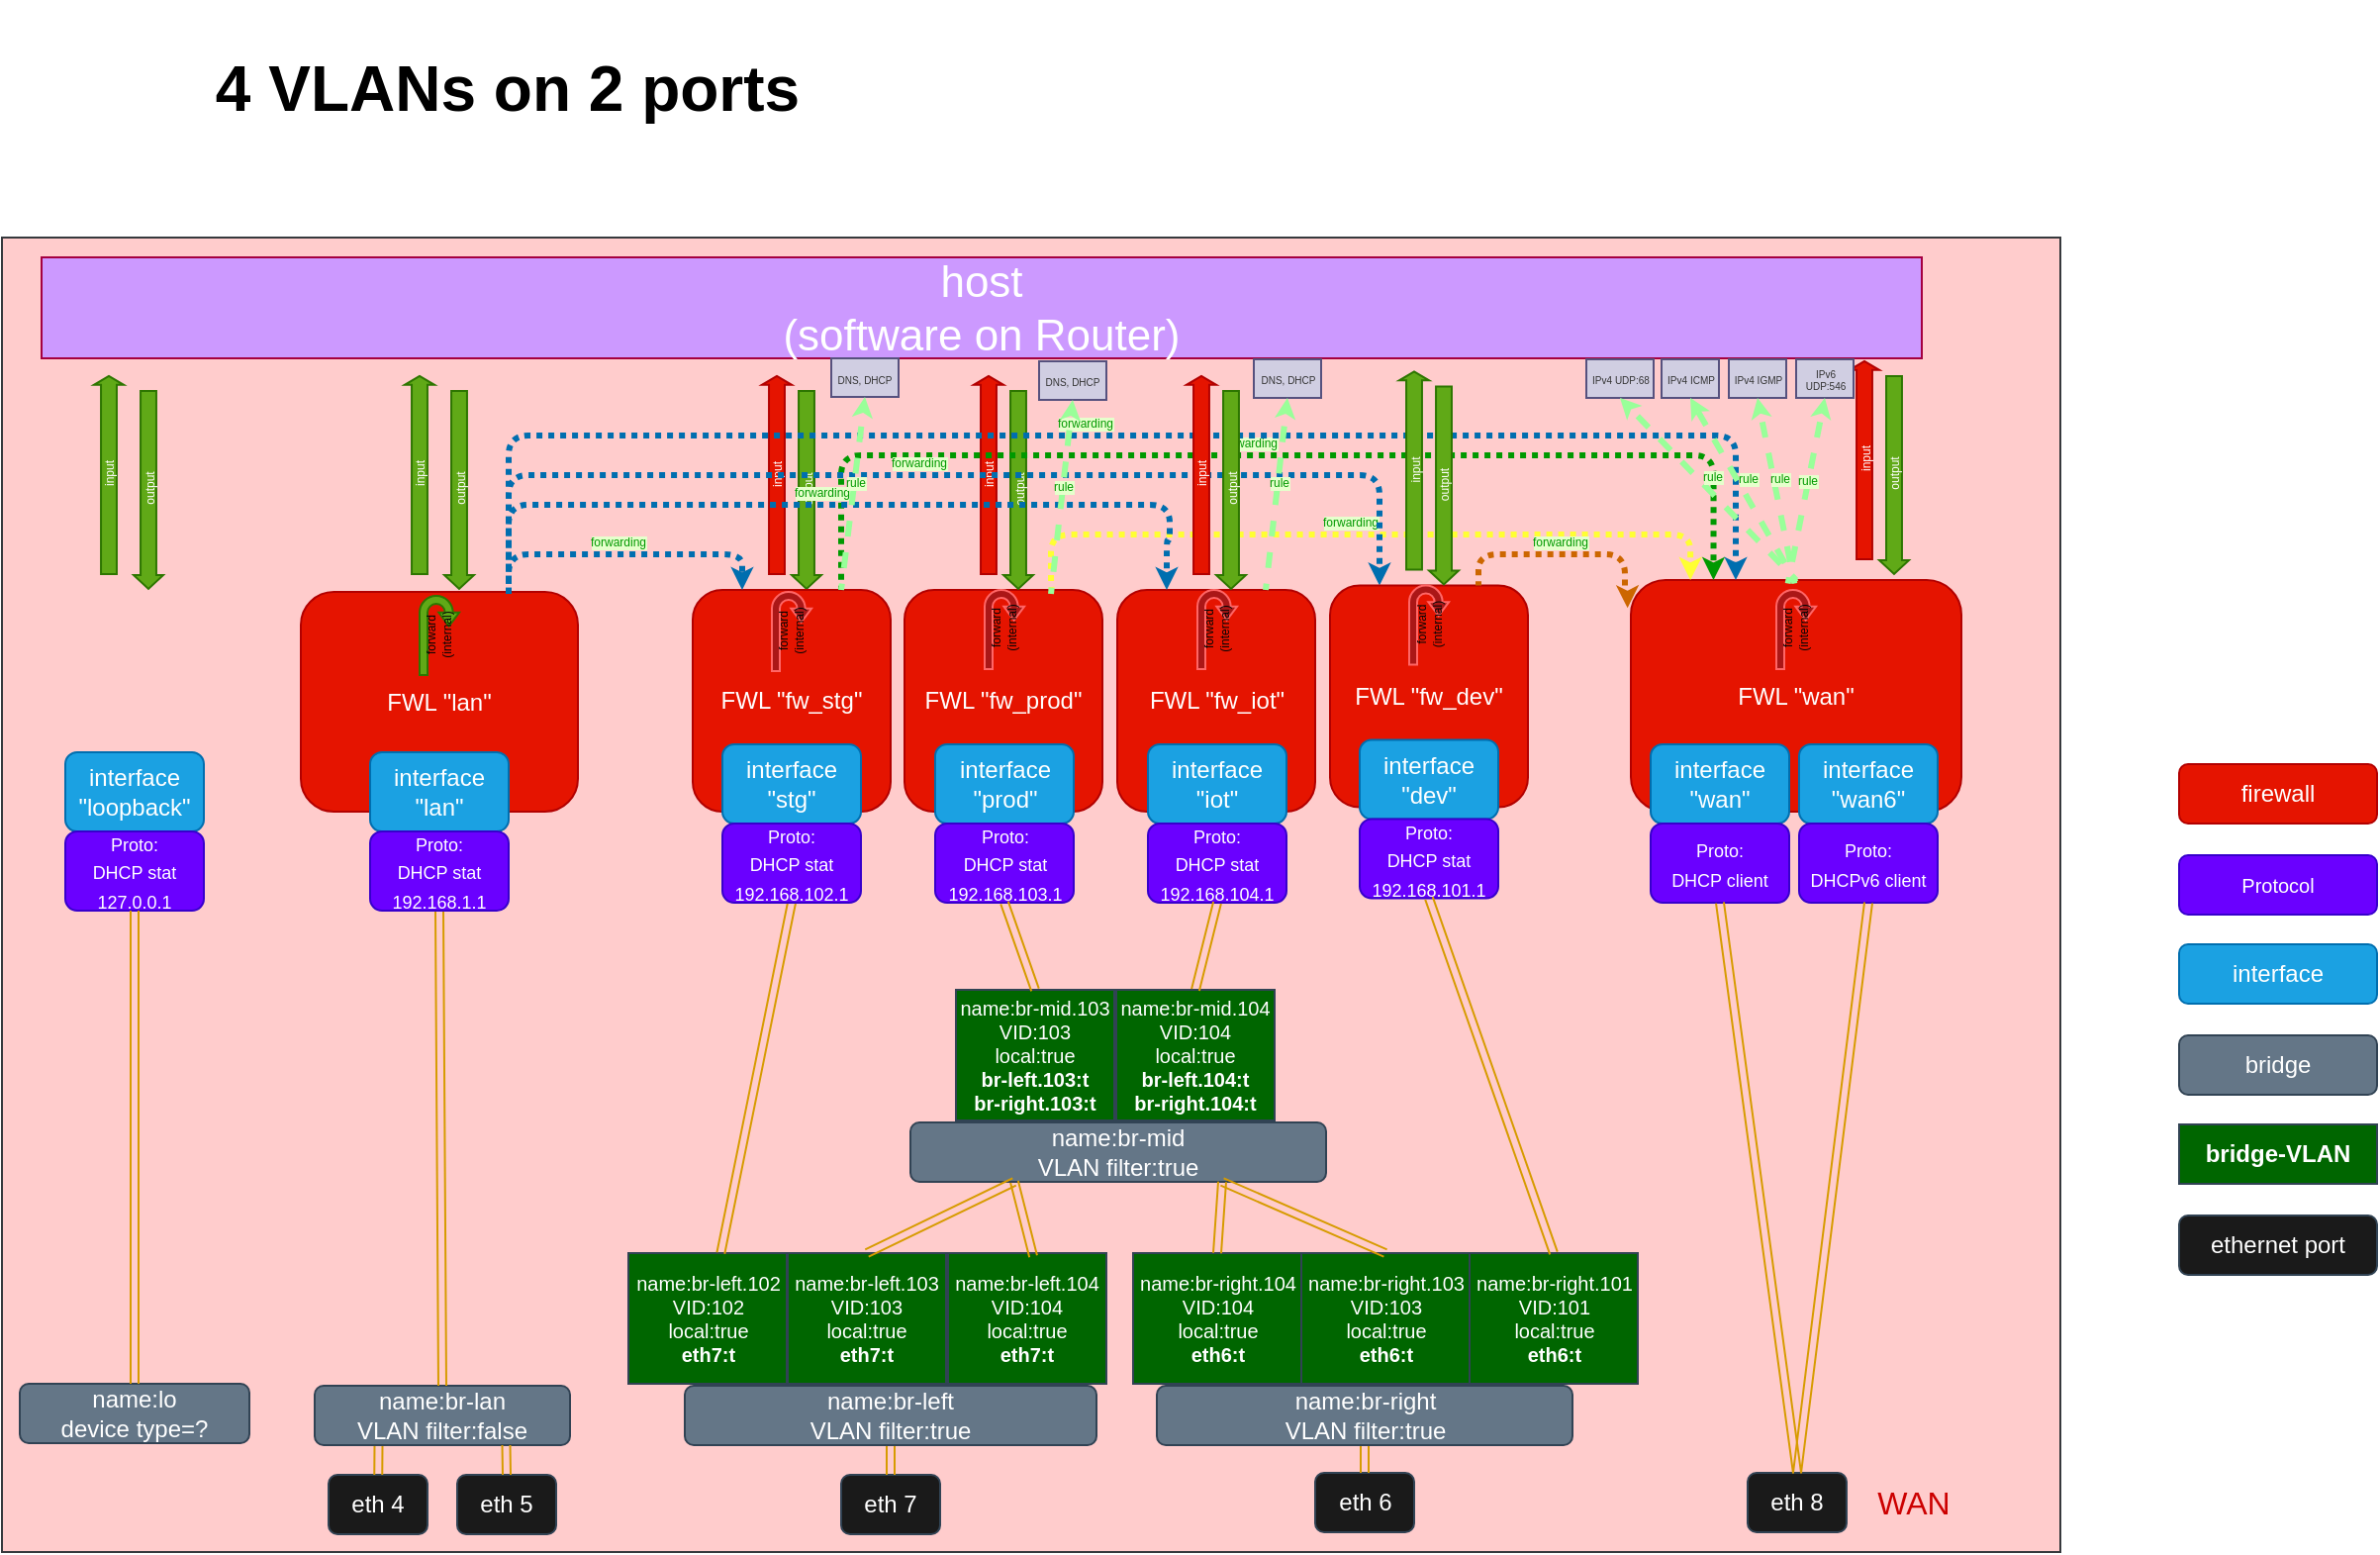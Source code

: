 <mxfile>
    <diagram id="90KaeuAw7YIuJdu5Hd8L" name="Page-1">
        <mxGraphModel dx="1174" dy="800" grid="1" gridSize="10" guides="1" tooltips="1" connect="1" arrows="1" fold="1" page="1" pageScale="1" pageWidth="1169" pageHeight="827" math="0" shadow="0">
            <root>
                <mxCell id="0"/>
                <mxCell id="1" parent="0"/>
                <mxCell id="2" value="&lt;font color=&quot;#330000&quot;&gt;x86 PC&lt;/font&gt;" style="rounded=0;whiteSpace=wrap;html=1;fillColor=#ffcccc;strokeColor=#36393d;" parent="1" vertex="1">
                    <mxGeometry x="40" y="130" width="1040" height="664" as="geometry"/>
                </mxCell>
                <mxCell id="7" value="eth 8" style="rounded=1;whiteSpace=wrap;html=1;fillColor=#1A1A1A;fontColor=#ffffff;strokeColor=#314354;" parent="1" vertex="1">
                    <mxGeometry x="922" y="754" width="50" height="30" as="geometry"/>
                </mxCell>
                <mxCell id="8" value="WAN" style="text;html=1;strokeColor=none;fillColor=none;align=center;verticalAlign=middle;whiteSpace=wrap;rounded=0;fontSize=16;fontColor=#CC0000;" parent="1" vertex="1">
                    <mxGeometry x="975.5" y="754" width="60" height="30" as="geometry"/>
                </mxCell>
                <mxCell id="22" style="edgeStyle=orthogonalEdgeStyle;html=1;entryX=0;entryY=0.5;entryDx=0;entryDy=0;startArrow=classic;startFill=1;" parent="1" edge="1">
                    <mxGeometry relative="1" as="geometry">
                        <mxPoint x="670" y="224" as="targetPoint"/>
                    </mxGeometry>
                </mxCell>
                <mxCell id="23" style="edgeStyle=orthogonalEdgeStyle;html=1;entryX=0;entryY=0.5;entryDx=0;entryDy=0;startArrow=classic;startFill=1;" parent="1" edge="1">
                    <mxGeometry relative="1" as="geometry">
                        <mxPoint x="670" y="264" as="targetPoint"/>
                    </mxGeometry>
                </mxCell>
                <mxCell id="11" value="&lt;font style=&quot;font-size: 22px;&quot;&gt;host&lt;br&gt;(software on Router)&lt;/font&gt;" style="rounded=0;whiteSpace=wrap;html=1;fillColor=#CC99FF;fontColor=#ffffff;strokeColor=#A50040;" parent="1" vertex="1">
                    <mxGeometry x="60" y="140" width="950" height="51" as="geometry"/>
                </mxCell>
                <mxCell id="24" style="edgeStyle=orthogonalEdgeStyle;html=1;fontSize=16;startArrow=classic;startFill=1;" parent="1" edge="1">
                    <mxGeometry relative="1" as="geometry">
                        <mxPoint x="815" y="330" as="targetPoint"/>
                    </mxGeometry>
                </mxCell>
                <UserObject label="&lt;h1 id=&quot;dmz_configuration_using_vlans&quot; class=&quot;sectionedit1 page-header pb-3 mb-4 mt-0&quot;&gt;4 VLANs on 2 ports&lt;/h1&gt;" link="https://openwrt.org/docs/guide-user/firewall/fw3_configurations/fw3_dmz" id="35">
                    <mxCell style="text;html=1;align=center;verticalAlign=middle;resizable=0;points=[];autosize=1;strokeColor=none;fillColor=none;fontSize=16;" parent="1" vertex="1">
                        <mxGeometry x="135" y="10" width="320" height="90" as="geometry"/>
                    </mxCell>
                </UserObject>
                <mxCell id="42" value="eth 6" style="rounded=1;whiteSpace=wrap;html=1;fillColor=#1A1A1A;fontColor=#ffffff;strokeColor=#314354;" parent="1" vertex="1">
                    <mxGeometry x="703.5" y="754" width="50" height="30" as="geometry"/>
                </mxCell>
                <mxCell id="43" value="eth 7" style="rounded=1;whiteSpace=wrap;html=1;fillColor=#1A1A1A;fontColor=#ffffff;strokeColor=#314354;" parent="1" vertex="1">
                    <mxGeometry x="464" y="755" width="50" height="30" as="geometry"/>
                </mxCell>
                <mxCell id="78" value="&lt;span style=&quot;color: rgb(128, 255, 0); font-family: Helvetica; font-size: 6px; font-style: normal; font-variant-ligatures: normal; font-variant-caps: normal; font-weight: 400; letter-spacing: normal; orphans: 2; text-align: center; text-indent: 0px; text-transform: none; widows: 2; word-spacing: 0px; -webkit-text-stroke-width: 0px; background-color: rgb(24, 20, 29); text-decoration-thickness: initial; text-decoration-style: initial; text-decoration-color: initial; float: none; display: inline !important;&quot;&gt;forward to&amp;nbsp;&lt;/span&gt;" style="edgeStyle=orthogonalEdgeStyle;curved=1;html=1;entryX=1;entryY=0;entryDx=0;entryDy=0;strokeColor=#2D7600;strokeWidth=6;fontSize=6;fontColor=#80FF00;exitX=1;exitY=0.75;exitDx=0;exitDy=0;fillColor=#60a917;" parent="1" edge="1">
                    <mxGeometry relative="1" as="geometry">
                        <Array as="points">
                            <mxPoint x="960" y="353"/>
                            <mxPoint x="960" y="575"/>
                        </Array>
                        <mxPoint x="914" y="575" as="targetPoint"/>
                    </mxGeometry>
                </mxCell>
                <mxCell id="67" value="forward to&amp;nbsp;" style="edgeStyle=none;html=1;entryX=0.5;entryY=0;entryDx=0;entryDy=0;strokeColor=#2D7600;fontSize=6;fontColor=#80FF00;fillColor=#60a917;strokeWidth=6;" parent="1" edge="1">
                    <mxGeometry relative="1" as="geometry">
                        <mxPoint x="869" y="575" as="targetPoint"/>
                    </mxGeometry>
                </mxCell>
                <mxCell id="60" value="&lt;div style=&quot;&quot;&gt;&lt;span style=&quot;font-size: 6px; background-color: initial;&quot;&gt;input&lt;/span&gt;&lt;/div&gt;" style="html=1;shadow=0;dashed=0;align=center;verticalAlign=bottom;shape=mxgraph.arrows2.arrow;dy=0.47;dx=4.39;notch=0;fontColor=#ffffff;fillColor=#60a917;strokeColor=#2D7600;horizontal=1;rotation=-90;" parent="1" vertex="1">
                    <mxGeometry x="201" y="242.5" width="100" height="15" as="geometry"/>
                </mxCell>
                <mxCell id="63" value="&lt;font style=&quot;font-size: 6px;&quot;&gt;output&lt;/font&gt;" style="html=1;shadow=0;dashed=0;align=center;verticalAlign=bottom;shape=mxgraph.arrows2.arrow;dy=0.47;dx=7.06;flipH=1;notch=0;fontSize=12;fontColor=#ffffff;fillColor=#60a917;strokeColor=#2D7600;rotation=-90;" parent="1" vertex="1">
                    <mxGeometry x="221" y="250" width="100" height="15" as="geometry"/>
                </mxCell>
                <mxCell id="74" value="&lt;div style=&quot;&quot;&gt;&lt;span style=&quot;font-size: 6px; background-color: initial;&quot;&gt;input&lt;/span&gt;&lt;/div&gt;" style="html=1;shadow=0;dashed=0;align=center;verticalAlign=bottom;shape=mxgraph.arrows2.arrow;dy=0.47;dx=4.39;notch=0;fontColor=#ffffff;fillColor=#e51400;strokeColor=#B20000;horizontal=1;rotation=-90;" parent="1" vertex="1">
                    <mxGeometry x="381.5" y="242.5" width="100" height="15" as="geometry"/>
                </mxCell>
                <mxCell id="75" value="&lt;font style=&quot;font-size: 6px;&quot;&gt;output&lt;/font&gt;" style="html=1;shadow=0;dashed=0;align=center;verticalAlign=bottom;shape=mxgraph.arrows2.arrow;dy=0.47;dx=7.06;flipH=1;notch=0;fontSize=12;fontColor=#ffffff;fillColor=#60a917;strokeColor=#2D7600;rotation=-90;" parent="1" vertex="1">
                    <mxGeometry x="396.5" y="250" width="100" height="15" as="geometry"/>
                </mxCell>
                <mxCell id="83" style="edgeStyle=none;shape=link;html=1;fillColor=#ffe6cc;strokeColor=#d79b00;exitX=0.5;exitY=1;exitDx=0;exitDy=0;" parent="1" source="184" target="42" edge="1">
                    <mxGeometry relative="1" as="geometry"/>
                </mxCell>
                <mxCell id="80" value="name:br-mid&lt;br&gt;VLAN filter:true" style="rounded=1;whiteSpace=wrap;html=1;fillColor=#647687;fontColor=#ffffff;strokeColor=#314354;" parent="1" vertex="1">
                    <mxGeometry x="499" y="577" width="210" height="30" as="geometry"/>
                </mxCell>
                <mxCell id="82" value="name:br-left.102&lt;br style=&quot;font-size: 10px;&quot;&gt;VID:102&lt;br&gt;local:true&lt;br style=&quot;font-size: 10px;&quot;&gt;&lt;b style=&quot;font-size: 10px;&quot;&gt;eth7:t&lt;/b&gt;" style="rounded=0;whiteSpace=wrap;html=1;fillColor=#006600;fontColor=#ffffff;strokeColor=#314354;fontSize=10;" parent="1" vertex="1">
                    <mxGeometry x="356.5" y="643" width="80" height="66" as="geometry"/>
                </mxCell>
                <mxCell id="85" style="edgeStyle=none;shape=link;html=1;entryX=0.5;entryY=0;entryDx=0;entryDy=0;strokeColor=#d79b00;fillColor=#ffe6cc;exitX=0.5;exitY=1;exitDx=0;exitDy=0;" parent="1" source="183" target="43" edge="1">
                    <mxGeometry relative="1" as="geometry">
                        <mxPoint x="588" y="554.0" as="sourcePoint"/>
                        <mxPoint x="630" y="764" as="targetPoint"/>
                    </mxGeometry>
                </mxCell>
                <mxCell id="89" value="name:br-right.103&lt;br style=&quot;font-size: 10px;&quot;&gt;VID:103&lt;br&gt;local:true&lt;br style=&quot;font-size: 10px;&quot;&gt;&lt;b style=&quot;font-size: 10px;&quot;&gt;eth6:t&lt;br style=&quot;font-size: 10px;&quot;&gt;&lt;/b&gt;" style="rounded=0;whiteSpace=wrap;html=1;fillColor=#006600;fontColor=#ffffff;strokeColor=#314354;fontSize=10;" parent="1" vertex="1">
                    <mxGeometry x="696.5" y="643" width="85" height="66" as="geometry"/>
                </mxCell>
                <mxCell id="124" value="FWL &quot;fw_stg&quot;" style="rounded=1;whiteSpace=wrap;html=1;fillColor=#e51400;strokeColor=#B20000;fontColor=#ffffff;" parent="1" vertex="1">
                    <mxGeometry x="389" y="308" width="100" height="112" as="geometry"/>
                </mxCell>
                <mxCell id="93" value="interface &quot;stg&quot;" style="rounded=1;whiteSpace=wrap;html=1;fillColor=#1ba1e2;fontColor=#ffffff;strokeColor=#006EAF;" parent="1" vertex="1">
                    <mxGeometry x="404" y="386" width="70" height="40" as="geometry"/>
                </mxCell>
                <mxCell id="94" style="edgeStyle=none;shape=link;html=1;exitX=0.5;exitY=1;exitDx=0;exitDy=0;strokeColor=#d79b00;fillColor=#ffe6cc;" parent="1" source="95" target="82" edge="1">
                    <mxGeometry relative="1" as="geometry">
                        <mxPoint x="501" y="435" as="sourcePoint"/>
                        <mxPoint x="511" y="475" as="targetPoint"/>
                    </mxGeometry>
                </mxCell>
                <mxCell id="95" value="&lt;font style=&quot;font-size: 9px;&quot;&gt;Proto:&lt;br&gt;DHCP stat&lt;br&gt;192.168.102.1&lt;/font&gt;" style="rounded=1;whiteSpace=wrap;html=1;fillColor=#6a00ff;fontColor=#ffffff;strokeColor=#3700CC;" parent="1" vertex="1">
                    <mxGeometry x="404" y="426" width="70" height="40" as="geometry"/>
                </mxCell>
                <mxCell id="128" value="FWL &quot;fw_prod&quot;" style="rounded=1;whiteSpace=wrap;html=1;fillColor=#e51400;strokeColor=#B20000;fontColor=#ffffff;" parent="1" vertex="1">
                    <mxGeometry x="496" y="308" width="100" height="112" as="geometry"/>
                </mxCell>
                <mxCell id="97" value="interface &quot;prod&quot;" style="rounded=1;whiteSpace=wrap;html=1;fillColor=#1ba1e2;fontColor=#ffffff;strokeColor=#006EAF;" parent="1" vertex="1">
                    <mxGeometry x="511.5" y="386" width="70" height="40" as="geometry"/>
                </mxCell>
                <mxCell id="98" value="&lt;font style=&quot;font-size: 9px;&quot;&gt;Proto:&lt;br&gt;DHCP stat&lt;br&gt;192.168.103.1&lt;/font&gt;" style="rounded=1;whiteSpace=wrap;html=1;fillColor=#6a00ff;fontColor=#ffffff;strokeColor=#3700CC;" parent="1" vertex="1">
                    <mxGeometry x="511.5" y="426" width="70" height="40" as="geometry"/>
                </mxCell>
                <mxCell id="102" value="eth 4" style="rounded=1;whiteSpace=wrap;html=1;fillColor=#1A1A1A;fontColor=#ffffff;strokeColor=#314354;" parent="1" vertex="1">
                    <mxGeometry x="205" y="755" width="50" height="30" as="geometry"/>
                </mxCell>
                <mxCell id="103" value="eth 5" style="rounded=1;whiteSpace=wrap;html=1;fillColor=#1A1A1A;fontColor=#ffffff;strokeColor=#314354;" parent="1" vertex="1">
                    <mxGeometry x="270" y="755" width="50" height="30" as="geometry"/>
                </mxCell>
                <mxCell id="104" style="edgeStyle=none;shape=link;html=1;exitX=0.25;exitY=1;exitDx=0;exitDy=0;fillColor=#ffe6cc;strokeColor=#d79b00;" parent="1" source="106" target="102" edge="1">
                    <mxGeometry relative="1" as="geometry"/>
                </mxCell>
                <mxCell id="106" value="name:br-lan&lt;br&gt;VLAN filter:false" style="rounded=1;whiteSpace=wrap;html=1;fillColor=#647687;fontColor=#ffffff;strokeColor=#314354;" parent="1" vertex="1">
                    <mxGeometry x="198" y="710" width="129" height="30" as="geometry"/>
                </mxCell>
                <mxCell id="108" style="edgeStyle=none;shape=link;html=1;exitX=0.75;exitY=1;exitDx=0;exitDy=0;entryX=0.5;entryY=0;entryDx=0;entryDy=0;strokeColor=#d79b00;fillColor=#ffe6cc;" parent="1" source="106" target="103" edge="1">
                    <mxGeometry relative="1" as="geometry">
                        <mxPoint x="309" y="554.0" as="sourcePoint"/>
                        <mxPoint x="351" y="764" as="targetPoint"/>
                    </mxGeometry>
                </mxCell>
                <mxCell id="121" value="FWL &quot;lan&quot;" style="rounded=1;whiteSpace=wrap;html=1;fillColor=#e51400;fontColor=#ffffff;strokeColor=#B20000;" parent="1" vertex="1">
                    <mxGeometry x="191" y="309" width="140" height="111" as="geometry"/>
                </mxCell>
                <mxCell id="113" value="interface &quot;lan&quot;" style="rounded=1;whiteSpace=wrap;html=1;fillColor=#1ba1e2;fontColor=#ffffff;strokeColor=#006EAF;" parent="1" vertex="1">
                    <mxGeometry x="226" y="390" width="70" height="40" as="geometry"/>
                </mxCell>
                <mxCell id="114" style="edgeStyle=none;shape=link;html=1;exitX=0.5;exitY=1;exitDx=0;exitDy=0;strokeColor=#d79b00;fillColor=#ffe6cc;entryX=0.5;entryY=0;entryDx=0;entryDy=0;" parent="1" source="115" target="106" edge="1">
                    <mxGeometry relative="1" as="geometry">
                        <mxPoint x="265" y="439" as="sourcePoint"/>
                        <mxPoint x="250" y="506" as="targetPoint"/>
                    </mxGeometry>
                </mxCell>
                <mxCell id="115" value="&lt;font style=&quot;font-size: 9px;&quot;&gt;Proto:&lt;br&gt;DHCP stat&lt;br&gt;192.168.1.1&lt;/font&gt;" style="rounded=1;whiteSpace=wrap;html=1;fillColor=#6a00ff;fontColor=#ffffff;strokeColor=#3700CC;" parent="1" vertex="1">
                    <mxGeometry x="226" y="430" width="70" height="40" as="geometry"/>
                </mxCell>
                <mxCell id="64" value="&lt;font style=&quot;&quot;&gt;forward &lt;br&gt;(internal)&lt;/font&gt;" style="html=1;shadow=0;dashed=0;align=center;verticalAlign=middle;shape=mxgraph.arrows2.uTurnArrow;dy=2;arrowHead=10.33;dx2=6.83;fontSize=6;fontColor=#050505;fillColor=#60a917;strokeColor=#2D7600;direction=west;rotation=-90;labelBackgroundColor=none;" parent="1" vertex="1">
                    <mxGeometry x="241" y="321" width="40" height="20" as="geometry"/>
                </mxCell>
                <mxCell id="125" value="&lt;font style=&quot;&quot;&gt;forward &lt;br&gt;(internal)&lt;/font&gt;" style="html=1;shadow=0;dashed=0;align=center;verticalAlign=middle;shape=mxgraph.arrows2.uTurnArrow;dy=2;arrowHead=10.33;dx2=6.83;fontSize=6;fontColor=#050505;fillColor=#ab1717;strokeColor=#FF6666;direction=west;rotation=-90;labelBackgroundColor=none;" parent="1" vertex="1">
                    <mxGeometry x="419" y="319" width="40" height="20" as="geometry"/>
                </mxCell>
                <mxCell id="126" value="&lt;div style=&quot;&quot;&gt;&lt;span style=&quot;font-size: 6px; background-color: initial;&quot;&gt;input&lt;/span&gt;&lt;/div&gt;" style="html=1;shadow=0;dashed=0;align=center;verticalAlign=bottom;shape=mxgraph.arrows2.arrow;dy=0.47;dx=4.39;notch=0;fontColor=#ffffff;fillColor=#e51400;strokeColor=#B20000;horizontal=1;rotation=-90;" parent="1" vertex="1">
                    <mxGeometry x="488.5" y="242.5" width="100" height="15" as="geometry"/>
                </mxCell>
                <mxCell id="127" value="&lt;font style=&quot;font-size: 6px;&quot;&gt;output&lt;/font&gt;" style="html=1;shadow=0;dashed=0;align=center;verticalAlign=bottom;shape=mxgraph.arrows2.arrow;dy=0.47;dx=7.06;flipH=1;notch=0;fontSize=12;fontColor=#ffffff;fillColor=#60a917;strokeColor=#2D7600;rotation=-90;" parent="1" vertex="1">
                    <mxGeometry x="503.5" y="250" width="100" height="15" as="geometry"/>
                </mxCell>
                <mxCell id="129" value="&lt;font style=&quot;&quot;&gt;forward &lt;br&gt;(internal)&lt;/font&gt;" style="html=1;shadow=0;dashed=0;align=center;verticalAlign=middle;shape=mxgraph.arrows2.uTurnArrow;dy=2;arrowHead=10.33;dx2=6.83;fontSize=6;fontColor=#050505;fillColor=#ab1717;strokeColor=#FF6666;direction=west;rotation=-90;labelBackgroundColor=none;" parent="1" vertex="1">
                    <mxGeometry x="526.5" y="318" width="40" height="20" as="geometry"/>
                </mxCell>
                <mxCell id="136" value="FWL &quot;wan&quot;" style="rounded=1;whiteSpace=wrap;html=1;fillColor=#e51400;fontColor=#ffffff;strokeColor=#B20000;points=[[0,0,0,0,0],[0,0.25,0,0,0],[0,0.5,0,0,0],[0,0.75,0,0,0],[0,1,0,0,0],[0.18,0,0,0,0],[0.25,0,0,0,0],[0.25,1,0,0,0],[0.32,0,0,0,0],[0.5,0,0,0,0],[0.5,1,0,0,0],[0.75,0,0,0,0],[0.75,1,0,0,0],[1,0,0,0,0],[1,0.25,0,0,0],[1,0.5,0,0,0],[1,0.75,0,0,0],[1,1,0,0,0]];" parent="1" vertex="1">
                    <mxGeometry x="863" y="303" width="167" height="117" as="geometry"/>
                </mxCell>
                <mxCell id="130" value="interface &quot;wan&quot;" style="rounded=1;whiteSpace=wrap;html=1;fillColor=#1ba1e2;fontColor=#ffffff;strokeColor=#006EAF;" parent="1" vertex="1">
                    <mxGeometry x="873" y="386" width="70" height="40" as="geometry"/>
                </mxCell>
                <mxCell id="131" value="&lt;font style=&quot;font-size: 9px;&quot;&gt;Proto:&lt;br&gt;DHCP client&lt;/font&gt;" style="rounded=1;whiteSpace=wrap;html=1;fillColor=#6a00ff;fontColor=#ffffff;strokeColor=#3700CC;" parent="1" vertex="1">
                    <mxGeometry x="873" y="426" width="70" height="40" as="geometry"/>
                </mxCell>
                <mxCell id="133" value="interface &quot;wan6&quot;" style="rounded=1;whiteSpace=wrap;html=1;fillColor=#1ba1e2;fontColor=#ffffff;strokeColor=#006EAF;" parent="1" vertex="1">
                    <mxGeometry x="948" y="386" width="70" height="40" as="geometry"/>
                </mxCell>
                <mxCell id="134" value="&lt;font style=&quot;font-size: 9px;&quot;&gt;Proto:&lt;br&gt;DHCPv6 client&lt;/font&gt;" style="rounded=1;whiteSpace=wrap;html=1;fillColor=#6a00ff;fontColor=#ffffff;strokeColor=#3700CC;" parent="1" vertex="1">
                    <mxGeometry x="948" y="426" width="70" height="40" as="geometry"/>
                </mxCell>
                <mxCell id="137" value="&lt;div style=&quot;&quot;&gt;&lt;span style=&quot;font-size: 6px; background-color: initial;&quot;&gt;input&lt;/span&gt;&lt;/div&gt;" style="html=1;shadow=0;dashed=0;align=center;verticalAlign=bottom;shape=mxgraph.arrows2.arrow;dy=0.47;dx=4.39;notch=0;fontColor=#ffffff;fillColor=#e51400;strokeColor=#B20000;horizontal=1;rotation=-90;" parent="1" vertex="1">
                    <mxGeometry x="931" y="235" width="100" height="15" as="geometry"/>
                </mxCell>
                <mxCell id="138" value="&lt;font style=&quot;font-size: 6px;&quot;&gt;output&lt;/font&gt;" style="html=1;shadow=0;dashed=0;align=center;verticalAlign=bottom;shape=mxgraph.arrows2.arrow;dy=0.47;dx=7.06;flipH=1;notch=0;fontSize=12;fontColor=#ffffff;fillColor=#60a917;strokeColor=#2D7600;rotation=-90;" parent="1" vertex="1">
                    <mxGeometry x="946" y="242.5" width="100" height="15" as="geometry"/>
                </mxCell>
                <mxCell id="139" value="forwarding" style="edgeStyle=orthogonalEdgeStyle;html=1;entryX=0.18;entryY=0;entryDx=0;entryDy=0;strokeColor=#FFFF33;strokeWidth=3;fontSize=6;fontColor=#009900;exitX=0.75;exitY=0;exitDx=0;exitDy=0;fillColor=#60a917;labelBackgroundColor=#E6FFCC;spacingTop=0;spacing=0;spacingBottom=14;rounded=1;endSize=2;entryPerimeter=0;dashed=1;dashPattern=1 1;flowAnimation=1;" parent="1" source="128" target="136" edge="1">
                    <mxGeometry x="-0.042" y="-1" relative="1" as="geometry">
                        <Array as="points">
                            <mxPoint x="570" y="308"/>
                            <mxPoint x="570" y="280"/>
                            <mxPoint x="893" y="280"/>
                        </Array>
                        <mxPoint x="651" y="238.75" as="sourcePoint"/>
                        <mxPoint x="651" y="461.25" as="targetPoint"/>
                        <mxPoint as="offset"/>
                    </mxGeometry>
                </mxCell>
                <mxCell id="141" value="forwarding" style="edgeStyle=orthogonalEdgeStyle;html=1;strokeColor=#009900;strokeWidth=3;fontSize=6;fontColor=#009900;fillColor=#60a917;labelBackgroundColor=#E6FFCC;spacingTop=0;spacing=0;spacingBottom=14;entryX=0.25;entryY=0;entryDx=0;entryDy=0;rounded=1;endSize=2;dashed=1;dashPattern=1 1;flowAnimation=1;exitX=0.75;exitY=0;exitDx=0;exitDy=0;" parent="1" source="124" target="136" edge="1">
                    <mxGeometry x="-0.042" y="-1" relative="1" as="geometry">
                        <Array as="points">
                            <mxPoint x="464" y="240"/>
                            <mxPoint x="905" y="240"/>
                        </Array>
                        <mxPoint x="496" y="292" as="sourcePoint"/>
                        <mxPoint x="617.75" y="287" as="targetPoint"/>
                        <mxPoint as="offset"/>
                    </mxGeometry>
                </mxCell>
                <mxCell id="147" value="interface &quot;loopback&quot;" style="rounded=1;whiteSpace=wrap;html=1;fillColor=#1ba1e2;fontColor=#ffffff;strokeColor=#006EAF;" parent="1" vertex="1">
                    <mxGeometry x="72" y="390" width="70" height="40" as="geometry"/>
                </mxCell>
                <mxCell id="148" value="&lt;font style=&quot;font-size: 9px;&quot;&gt;Proto:&lt;br&gt;DHCP stat&lt;br&gt;127.0.0.1&lt;/font&gt;" style="rounded=1;whiteSpace=wrap;html=1;fillColor=#6a00ff;fontColor=#ffffff;strokeColor=#3700CC;" parent="1" vertex="1">
                    <mxGeometry x="72" y="430" width="70" height="40" as="geometry"/>
                </mxCell>
                <mxCell id="150" value="&lt;div style=&quot;&quot;&gt;&lt;span style=&quot;font-size: 6px; background-color: initial;&quot;&gt;input&lt;/span&gt;&lt;/div&gt;" style="html=1;shadow=0;dashed=0;align=center;verticalAlign=bottom;shape=mxgraph.arrows2.arrow;dy=0.47;dx=4.39;notch=0;fontColor=#ffffff;fillColor=#60a917;strokeColor=#2D7600;horizontal=1;rotation=-90;movableLabel=0;backgroundOutline=0;comic=0;enumerate=0;treeMoving=0;treeFolding=0;autosize=0;metaEdit=0;collapsible=0;portConstraintRotation=0;" parent="1" vertex="1">
                    <mxGeometry x="44" y="242.5" width="100" height="15" as="geometry"/>
                </mxCell>
                <mxCell id="151" value="&lt;font style=&quot;font-size: 6px;&quot;&gt;output&lt;/font&gt;" style="html=1;shadow=0;dashed=0;align=center;verticalAlign=bottom;shape=mxgraph.arrows2.arrow;dy=0.47;dx=7.06;flipH=1;notch=0;fontSize=12;fontColor=#ffffff;fillColor=#60a917;strokeColor=#2D7600;rotation=-90;" parent="1" vertex="1">
                    <mxGeometry x="64" y="250" width="100" height="15" as="geometry"/>
                </mxCell>
                <mxCell id="152" value="&lt;font style=&quot;&quot;&gt;forward &lt;br&gt;(internal)&lt;/font&gt;" style="html=1;shadow=0;dashed=0;align=center;verticalAlign=middle;shape=mxgraph.arrows2.uTurnArrow;dy=2;arrowHead=10.33;dx2=6.83;fontSize=6;fontColor=#050505;fillColor=#ab1717;strokeColor=#FF6666;direction=west;rotation=-90;labelBackgroundColor=none;" parent="1" vertex="1">
                    <mxGeometry x="926.5" y="318" width="40" height="20" as="geometry"/>
                </mxCell>
                <mxCell id="153" value="name:lo&lt;br&gt;device type=?" style="rounded=1;whiteSpace=wrap;html=1;fillColor=#647687;fontColor=#ffffff;strokeColor=#314354;" parent="1" vertex="1">
                    <mxGeometry x="49" y="709" width="116" height="30" as="geometry"/>
                </mxCell>
                <mxCell id="154" style="edgeStyle=none;shape=link;html=1;strokeColor=#d79b00;fillColor=#ffe6cc;entryX=0.5;entryY=0;entryDx=0;entryDy=0;" parent="1" source="148" target="153" edge="1">
                    <mxGeometry relative="1" as="geometry">
                        <mxPoint x="106.71" y="510.0" as="sourcePoint"/>
                        <mxPoint x="106.71" y="644" as="targetPoint"/>
                    </mxGeometry>
                </mxCell>
                <mxCell id="156" value="forwarding" style="edgeStyle=orthogonalEdgeStyle;html=1;strokeColor=#006EAF;strokeWidth=3;fontSize=6;fontColor=#009900;fillColor=#1ba1e2;labelBackgroundColor=#E6FFCC;spacingTop=0;spacing=0;spacingBottom=14;entryX=0.32;entryY=0;entryDx=0;entryDy=0;exitX=0.75;exitY=0;exitDx=0;exitDy=0;rounded=1;endSize=2;entryPerimeter=0;dashed=1;dashPattern=1 1;flowAnimation=1;" parent="1" source="121" target="136" edge="1">
                    <mxGeometry x="-0.042" y="-1" relative="1" as="geometry">
                        <Array as="points">
                            <mxPoint x="296" y="230"/>
                            <mxPoint x="916" y="230"/>
                            <mxPoint x="916" y="303"/>
                        </Array>
                        <mxPoint x="306.28" y="303" as="sourcePoint"/>
                        <mxPoint x="550.495" y="295.39" as="targetPoint"/>
                        <mxPoint as="offset"/>
                    </mxGeometry>
                </mxCell>
                <mxCell id="157" value="&lt;span style=&quot;font-family: Helvetica; font-size: 6px; font-style: normal; font-variant-ligatures: normal; font-variant-caps: normal; font-weight: 400; letter-spacing: normal; orphans: 2; text-align: center; text-indent: 0px; text-transform: none; widows: 2; word-spacing: 0px; -webkit-text-stroke-width: 0px; text-decoration-thickness: initial; text-decoration-style: initial; text-decoration-color: initial; float: none; display: inline !important;&quot;&gt;forwarding&lt;/span&gt;" style="edgeStyle=orthogonalEdgeStyle;html=1;entryX=0.25;entryY=0;entryDx=0;entryDy=0;strokeColor=#006EAF;strokeWidth=3;fontSize=6;fontColor=#009900;fillColor=#1ba1e2;labelBackgroundColor=#E6FFCC;spacingTop=0;spacing=0;spacingBottom=14;rounded=1;endSize=2;dashed=1;dashPattern=1 1;flowAnimation=1;" parent="1" target="124" edge="1">
                    <mxGeometry x="-0.042" y="-1" relative="1" as="geometry">
                        <Array as="points">
                            <mxPoint x="296" y="290"/>
                            <mxPoint x="414" y="290"/>
                        </Array>
                        <mxPoint x="296" y="310" as="sourcePoint"/>
                        <mxPoint x="410.75" y="298" as="targetPoint"/>
                        <mxPoint as="offset"/>
                    </mxGeometry>
                </mxCell>
                <mxCell id="158" style="edgeStyle=none;shape=link;html=1;exitX=0.5;exitY=1;exitDx=0;exitDy=0;strokeColor=#d79b00;fillColor=#ffe6cc;entryX=0.5;entryY=0;entryDx=0;entryDy=0;" parent="1" source="131" target="7" edge="1">
                    <mxGeometry relative="1" as="geometry">
                        <mxPoint x="745.5" y="510" as="sourcePoint"/>
                        <mxPoint x="745.5" y="644" as="targetPoint"/>
                    </mxGeometry>
                </mxCell>
                <mxCell id="159" style="edgeStyle=none;shape=link;html=1;exitX=0.5;exitY=1;exitDx=0;exitDy=0;strokeColor=#d79b00;fillColor=#ffe6cc;entryX=0.5;entryY=0;entryDx=0;entryDy=0;startArrow=none;" parent="1" source="134" target="7" edge="1">
                    <mxGeometry relative="1" as="geometry">
                        <mxPoint x="756" y="494" as="sourcePoint"/>
                        <mxPoint x="795" y="764" as="targetPoint"/>
                    </mxGeometry>
                </mxCell>
                <mxCell id="160" value="&lt;font style=&quot;font-size: 5px;&quot;&gt;IPv4 UDP:68&lt;/font&gt;" style="rounded=0;whiteSpace=wrap;html=1;fillColor=#d0cee2;strokeColor=#56517e;spacing=0;fontColor=#333333;fontSize=5;" parent="1" vertex="1">
                    <mxGeometry x="840.5" y="191.5" width="34" height="19.5" as="geometry"/>
                </mxCell>
                <mxCell id="161" value="&lt;span style=&quot;font-family: Helvetica; font-size: 6px; font-style: normal; font-variant-ligatures: normal; font-variant-caps: normal; font-weight: 400; letter-spacing: normal; orphans: 2; text-align: center; text-indent: 0px; text-transform: none; widows: 2; word-spacing: 0px; -webkit-text-stroke-width: 0px; text-decoration-thickness: initial; text-decoration-style: initial; text-decoration-color: initial; float: none; display: inline !important;&quot;&gt;rule&lt;/span&gt;" style="html=1;strokeColor=#99FF99;strokeWidth=3;fontSize=6;fontColor=#009900;exitX=0.5;exitY=0;exitDx=0;exitDy=0;fillColor=#60a917;labelBackgroundColor=#E6FFCC;spacingTop=0;spacing=0;spacingBottom=14;entryX=0.5;entryY=1;entryDx=0;entryDy=0;startSize=1;endSize=1;flowAnimation=1;" parent="1" source="136" target="160" edge="1">
                    <mxGeometry x="-0.042" y="-1" relative="1" as="geometry">
                        <mxPoint x="756" y="305.75" as="sourcePoint"/>
                        <mxPoint x="731" y="201.75" as="targetPoint"/>
                        <mxPoint as="offset"/>
                    </mxGeometry>
                </mxCell>
                <mxCell id="162" value="&lt;font style=&quot;font-size: 5px;&quot;&gt;IPv4 ICMP&lt;/font&gt;" style="rounded=0;whiteSpace=wrap;html=1;fillColor=#d0cee2;strokeColor=#56517e;spacing=0;fontColor=#333333;fontSize=5;" parent="1" vertex="1">
                    <mxGeometry x="878.5" y="191.5" width="29" height="19.5" as="geometry"/>
                </mxCell>
                <mxCell id="163" value="&lt;span style=&quot;font-family: Helvetica; font-size: 6px; font-style: normal; font-variant-ligatures: normal; font-variant-caps: normal; font-weight: 400; letter-spacing: normal; orphans: 2; text-align: center; text-indent: 0px; text-transform: none; widows: 2; word-spacing: 0px; -webkit-text-stroke-width: 0px; text-decoration-thickness: initial; text-decoration-style: initial; text-decoration-color: initial; float: none; display: inline !important;&quot;&gt;rule&lt;/span&gt;" style="html=1;strokeColor=#99FF99;strokeWidth=3;fontSize=6;fontColor=#009900;fillColor=#60a917;labelBackgroundColor=#E6FFCC;spacingTop=0;spacing=0;spacingBottom=14;entryX=0.5;entryY=1;entryDx=0;entryDy=0;exitX=0.499;exitY=0.009;exitDx=0;exitDy=0;exitPerimeter=0;startSize=1;endSize=1;flowAnimation=1;" parent="1" source="136" target="162" edge="1">
                    <mxGeometry x="-0.042" y="-1" relative="1" as="geometry">
                        <mxPoint x="770" y="300" as="sourcePoint"/>
                        <mxPoint x="713" y="209" as="targetPoint"/>
                        <mxPoint as="offset"/>
                    </mxGeometry>
                </mxCell>
                <mxCell id="164" value="&lt;font style=&quot;font-size: 5px;&quot;&gt;IPv4 IGMP&lt;/font&gt;" style="rounded=0;whiteSpace=wrap;html=1;fillColor=#d0cee2;strokeColor=#56517e;spacing=0;fontColor=#333333;fontSize=5;" parent="1" vertex="1">
                    <mxGeometry x="912.5" y="191.5" width="29" height="19.5" as="geometry"/>
                </mxCell>
                <mxCell id="165" value="&lt;span style=&quot;font-family: Helvetica; font-size: 6px; font-style: normal; font-variant-ligatures: normal; font-variant-caps: normal; font-weight: 400; letter-spacing: normal; orphans: 2; text-align: center; text-indent: 0px; text-transform: none; widows: 2; word-spacing: 0px; -webkit-text-stroke-width: 0px; text-decoration-thickness: initial; text-decoration-style: initial; text-decoration-color: initial; float: none; display: inline !important;&quot;&gt;rule&lt;/span&gt;" style="html=1;strokeColor=#99FF99;strokeWidth=3;fontSize=6;fontColor=#009900;fillColor=#60a917;labelBackgroundColor=#E6FFCC;spacingTop=0;spacing=0;spacingBottom=14;entryX=0.5;entryY=1;entryDx=0;entryDy=0;exitX=0.495;exitY=0.015;exitDx=0;exitDy=0;exitPerimeter=0;startSize=1;endSize=1;flowAnimation=1;" parent="1" source="136" target="164" edge="1">
                    <mxGeometry x="-0.042" y="-1" relative="1" as="geometry">
                        <mxPoint x="788.345" y="314.053" as="sourcePoint"/>
                        <mxPoint x="723" y="219" as="targetPoint"/>
                        <mxPoint as="offset"/>
                    </mxGeometry>
                </mxCell>
                <mxCell id="167" value="&lt;font style=&quot;font-size: 5px;&quot;&gt;IPv6 UDP:546&lt;/font&gt;" style="rounded=0;whiteSpace=wrap;html=1;fillColor=#d0cee2;strokeColor=#56517e;spacing=0;fontColor=#333333;fontSize=5;" parent="1" vertex="1">
                    <mxGeometry x="946.5" y="191.5" width="29" height="19.5" as="geometry"/>
                </mxCell>
                <mxCell id="168" value="&lt;span style=&quot;font-family: Helvetica; font-size: 6px; font-style: normal; font-variant-ligatures: normal; font-variant-caps: normal; font-weight: 400; letter-spacing: normal; orphans: 2; text-align: center; text-indent: 0px; text-transform: none; widows: 2; word-spacing: 0px; -webkit-text-stroke-width: 0px; text-decoration-thickness: initial; text-decoration-style: initial; text-decoration-color: initial; float: none; display: inline !important;&quot;&gt;rule&lt;/span&gt;" style="html=1;strokeColor=#99FF99;strokeWidth=3;fontSize=6;fontColor=#009900;fillColor=#60a917;labelBackgroundColor=#E6FFCC;spacingTop=0;spacing=0;spacingBottom=14;entryX=0.5;entryY=1;entryDx=0;entryDy=0;exitX=0.475;exitY=0.015;exitDx=0;exitDy=0;exitPerimeter=0;startSize=1;endSize=1;flowAnimation=1;" parent="1" source="136" target="167" edge="1">
                    <mxGeometry x="-0.042" y="-1" relative="1" as="geometry">
                        <mxPoint x="814.455" y="314.755" as="sourcePoint"/>
                        <mxPoint x="782.5" y="209.0" as="targetPoint"/>
                        <mxPoint as="offset"/>
                    </mxGeometry>
                </mxCell>
                <mxCell id="170" value="&lt;span style=&quot;font-family: Helvetica; font-size: 6px; font-style: normal; font-variant-ligatures: normal; font-variant-caps: normal; font-weight: 400; letter-spacing: normal; orphans: 2; text-align: center; text-indent: 0px; text-transform: none; widows: 2; word-spacing: 0px; -webkit-text-stroke-width: 0px; text-decoration-thickness: initial; text-decoration-style: initial; text-decoration-color: initial; float: none; display: inline !important;&quot;&gt;forwarding&lt;/span&gt;" style="edgeStyle=orthogonalEdgeStyle;html=1;entryX=0.25;entryY=0;entryDx=0;entryDy=0;strokeColor=#006EAF;strokeWidth=3;fontSize=6;fontColor=#009900;fillColor=#1ba1e2;labelBackgroundColor=#E6FFCC;spacingTop=0;spacing=0;spacingBottom=14;rounded=1;exitX=0.75;exitY=0;exitDx=0;exitDy=0;endSize=2;dashed=1;dashPattern=1 1;flowAnimation=1;" parent="1" source="121" target="173" edge="1">
                    <mxGeometry x="-0.042" y="-1" relative="1" as="geometry">
                        <Array as="points">
                            <mxPoint x="296" y="250"/>
                            <mxPoint x="736" y="250"/>
                        </Array>
                        <mxPoint x="306" y="320.0" as="sourcePoint"/>
                        <mxPoint x="468" y="318" as="targetPoint"/>
                        <mxPoint as="offset"/>
                    </mxGeometry>
                </mxCell>
                <mxCell id="172" value="name:br-right.101&lt;br style=&quot;font-size: 10px;&quot;&gt;VID:101&lt;br&gt;local:true&lt;br style=&quot;font-size: 10px;&quot;&gt;&lt;b style=&quot;font-size: 10px;&quot;&gt;eth6:t&lt;br style=&quot;font-size: 10px;&quot;&gt;&lt;/b&gt;" style="rounded=0;whiteSpace=wrap;html=1;fillColor=#006600;fontColor=#ffffff;strokeColor=#314354;fontSize=10;" parent="1" vertex="1">
                    <mxGeometry x="781.5" y="643" width="85" height="66" as="geometry"/>
                </mxCell>
                <mxCell id="173" value="FWL &quot;fw_dev&quot;" style="rounded=1;whiteSpace=wrap;html=1;fillColor=#e51400;strokeColor=#B20000;fontColor=#ffffff;" parent="1" vertex="1">
                    <mxGeometry x="711" y="305.75" width="100" height="112" as="geometry"/>
                </mxCell>
                <mxCell id="174" value="interface &quot;dev&quot;" style="rounded=1;whiteSpace=wrap;html=1;fillColor=#1ba1e2;fontColor=#ffffff;strokeColor=#006EAF;" parent="1" vertex="1">
                    <mxGeometry x="726" y="383.75" width="70" height="40" as="geometry"/>
                </mxCell>
                <mxCell id="175" value="&lt;font style=&quot;font-size: 9px;&quot;&gt;Proto:&lt;br&gt;DHCP stat&lt;br&gt;192.168.101.1&lt;/font&gt;" style="rounded=1;whiteSpace=wrap;html=1;fillColor=#6a00ff;fontColor=#ffffff;strokeColor=#3700CC;" parent="1" vertex="1">
                    <mxGeometry x="726" y="423.75" width="70" height="40" as="geometry"/>
                </mxCell>
                <mxCell id="176" value="&lt;div style=&quot;&quot;&gt;&lt;span style=&quot;font-size: 6px; background-color: initial;&quot;&gt;input&lt;/span&gt;&lt;/div&gt;" style="html=1;shadow=0;dashed=0;align=center;verticalAlign=bottom;shape=mxgraph.arrows2.arrow;dy=0.47;dx=4.39;notch=0;fontColor=#ffffff;fillColor=#60a917;strokeColor=#2D7600;horizontal=1;rotation=-90;" parent="1" vertex="1">
                    <mxGeometry x="703.5" y="240.25" width="100" height="15" as="geometry"/>
                </mxCell>
                <mxCell id="177" value="&lt;font style=&quot;font-size: 6px;&quot;&gt;output&lt;/font&gt;" style="html=1;shadow=0;dashed=0;align=center;verticalAlign=bottom;shape=mxgraph.arrows2.arrow;dy=0.47;dx=7.06;flipH=1;notch=0;fontSize=12;fontColor=#ffffff;fillColor=#60a917;strokeColor=#2D7600;rotation=-90;" parent="1" vertex="1">
                    <mxGeometry x="718.5" y="247.75" width="100" height="15" as="geometry"/>
                </mxCell>
                <mxCell id="178" value="&lt;font style=&quot;&quot;&gt;forward &lt;br&gt;(internal)&lt;/font&gt;" style="html=1;shadow=0;dashed=0;align=center;verticalAlign=middle;shape=mxgraph.arrows2.uTurnArrow;dy=2;arrowHead=10.33;dx2=6.83;fontSize=6;fontColor=#050505;fillColor=#ab1717;strokeColor=#FF6666;direction=west;rotation=-90;labelBackgroundColor=none;" parent="1" vertex="1">
                    <mxGeometry x="741" y="315.75" width="40" height="20" as="geometry"/>
                </mxCell>
                <mxCell id="181" style="edgeStyle=none;shape=link;html=1;exitX=0.5;exitY=1;exitDx=0;exitDy=0;strokeColor=#d79b00;fillColor=#ffe6cc;entryX=0.5;entryY=0;entryDx=0;entryDy=0;" parent="1" source="175" target="172" edge="1">
                    <mxGeometry relative="1" as="geometry">
                        <mxPoint x="715.38" y="466" as="sourcePoint"/>
                        <mxPoint x="715.38" y="502" as="targetPoint"/>
                    </mxGeometry>
                </mxCell>
                <mxCell id="183" value="name:br-left&lt;br&gt;VLAN filter:true" style="rounded=1;whiteSpace=wrap;html=1;fillColor=#647687;fontColor=#ffffff;strokeColor=#314354;" parent="1" vertex="1">
                    <mxGeometry x="385" y="710" width="208" height="30" as="geometry"/>
                </mxCell>
                <mxCell id="184" value="name:br-right&lt;br&gt;VLAN filter:true" style="rounded=1;whiteSpace=wrap;html=1;fillColor=#647687;fontColor=#ffffff;strokeColor=#314354;" parent="1" vertex="1">
                    <mxGeometry x="623.5" y="710" width="210" height="30" as="geometry"/>
                </mxCell>
                <mxCell id="190" value="name:br-left.103&lt;br style=&quot;font-size: 10px;&quot;&gt;VID:103&lt;br&gt;local:true&lt;br style=&quot;font-size: 10px;&quot;&gt;&lt;b style=&quot;font-size: 10px;&quot;&gt;eth7:t&lt;/b&gt;" style="rounded=0;whiteSpace=wrap;html=1;fillColor=#006600;fontColor=#ffffff;strokeColor=#314354;fontSize=10;" parent="1" vertex="1">
                    <mxGeometry x="437" y="643" width="80" height="66" as="geometry"/>
                </mxCell>
                <mxCell id="194" style="edgeStyle=none;shape=link;html=1;exitX=0.25;exitY=1;exitDx=0;exitDy=0;strokeColor=#d79b00;fillColor=#ffe6cc;entryX=0.5;entryY=0;entryDx=0;entryDy=0;" parent="1" source="80" target="190" edge="1">
                    <mxGeometry relative="1" as="geometry">
                        <mxPoint x="544" y="510" as="sourcePoint"/>
                        <mxPoint x="483" y="543" as="targetPoint"/>
                    </mxGeometry>
                </mxCell>
                <mxCell id="195" style="edgeStyle=none;shape=link;html=1;exitX=0.75;exitY=1;exitDx=0;exitDy=0;strokeColor=#d79b00;fillColor=#ffe6cc;entryX=0.5;entryY=0;entryDx=0;entryDy=0;" parent="1" source="80" target="89" edge="1">
                    <mxGeometry relative="1" as="geometry">
                        <mxPoint x="590" y="567" as="sourcePoint"/>
                        <mxPoint x="561" y="590" as="targetPoint"/>
                    </mxGeometry>
                </mxCell>
                <mxCell id="199" value="forwarding" style="edgeStyle=orthogonalEdgeStyle;html=1;entryX=-0.01;entryY=0.121;entryDx=0;entryDy=0;strokeColor=#CC6600;strokeWidth=3;fontSize=6;fontColor=#009900;exitX=0.75;exitY=0;exitDx=0;exitDy=0;fillColor=#60a917;labelBackgroundColor=#E6FFCC;spacingTop=0;spacing=0;spacingBottom=14;rounded=1;endSize=2;entryPerimeter=0;dashed=1;dashPattern=1 1;flowAnimation=1;" parent="1" source="173" target="136" edge="1">
                    <mxGeometry x="-0.042" y="-1" relative="1" as="geometry">
                        <Array as="points">
                            <mxPoint x="786" y="290"/>
                            <mxPoint x="860" y="290"/>
                            <mxPoint x="860" y="310"/>
                            <mxPoint x="861" y="310"/>
                        </Array>
                        <mxPoint x="635" y="318" as="sourcePoint"/>
                        <mxPoint x="903.06" y="313" as="targetPoint"/>
                        <mxPoint as="offset"/>
                    </mxGeometry>
                </mxCell>
                <mxCell id="200" value="FWL &quot;fw_iot&quot;" style="rounded=1;whiteSpace=wrap;html=1;fillColor=#e51400;strokeColor=#B20000;fontColor=#ffffff;" parent="1" vertex="1">
                    <mxGeometry x="603.5" y="308" width="100" height="112" as="geometry"/>
                </mxCell>
                <mxCell id="201" value="interface &quot;iot&quot;" style="rounded=1;whiteSpace=wrap;html=1;fillColor=#1ba1e2;fontColor=#ffffff;strokeColor=#006EAF;" parent="1" vertex="1">
                    <mxGeometry x="619" y="386" width="70" height="40" as="geometry"/>
                </mxCell>
                <mxCell id="202" value="&lt;font style=&quot;font-size: 9px;&quot;&gt;Proto:&lt;br&gt;DHCP stat&lt;br&gt;192.168.104.1&lt;/font&gt;" style="rounded=1;whiteSpace=wrap;html=1;fillColor=#6a00ff;fontColor=#ffffff;strokeColor=#3700CC;" parent="1" vertex="1">
                    <mxGeometry x="619" y="426" width="70" height="40" as="geometry"/>
                </mxCell>
                <mxCell id="203" value="&lt;div style=&quot;&quot;&gt;&lt;span style=&quot;font-size: 6px; background-color: initial;&quot;&gt;input&lt;/span&gt;&lt;/div&gt;" style="html=1;shadow=0;dashed=0;align=center;verticalAlign=bottom;shape=mxgraph.arrows2.arrow;dy=0.47;dx=4.39;notch=0;fontColor=#ffffff;fillColor=#e51400;strokeColor=#B20000;horizontal=1;rotation=-90;" parent="1" vertex="1">
                    <mxGeometry x="596" y="242.5" width="100" height="15" as="geometry"/>
                </mxCell>
                <mxCell id="204" value="&lt;font style=&quot;font-size: 6px;&quot;&gt;output&lt;/font&gt;" style="html=1;shadow=0;dashed=0;align=center;verticalAlign=bottom;shape=mxgraph.arrows2.arrow;dy=0.47;dx=7.06;flipH=1;notch=0;fontSize=12;fontColor=#ffffff;fillColor=#60a917;strokeColor=#2D7600;rotation=-90;" parent="1" vertex="1">
                    <mxGeometry x="611" y="250" width="100" height="15" as="geometry"/>
                </mxCell>
                <mxCell id="205" value="&lt;font style=&quot;&quot;&gt;forward &lt;br&gt;(internal)&lt;/font&gt;" style="html=1;shadow=0;dashed=0;align=center;verticalAlign=middle;shape=mxgraph.arrows2.uTurnArrow;dy=2;arrowHead=10.33;dx2=6.83;fontSize=6;fontColor=#050505;fillColor=#ab1717;strokeColor=#FF6666;direction=west;rotation=-90;labelBackgroundColor=none;" parent="1" vertex="1">
                    <mxGeometry x="634" y="318" width="40" height="20" as="geometry"/>
                </mxCell>
                <mxCell id="206" value="name:br-mid.104&lt;br style=&quot;font-size: 10px;&quot;&gt;VID:104&lt;br&gt;local:true&lt;br style=&quot;font-size: 10px;&quot;&gt;&lt;b&gt;br-left.104:t&lt;br&gt;&lt;/b&gt;&lt;b&gt;br-right.104:t&lt;/b&gt;&lt;b style=&quot;font-size: 10px;&quot;&gt;&lt;br style=&quot;font-size: 10px;&quot;&gt;&lt;/b&gt;" style="rounded=0;whiteSpace=wrap;html=1;fillColor=#006600;fontColor=#ffffff;strokeColor=#314354;fontSize=10;" parent="1" vertex="1">
                    <mxGeometry x="603" y="510" width="80" height="66" as="geometry"/>
                </mxCell>
                <mxCell id="207" value="name:br-mid.103&lt;br style=&quot;font-size: 10px;&quot;&gt;VID:103&lt;br&gt;local:true&lt;br style=&quot;font-size: 10px;&quot;&gt;&lt;b style=&quot;font-size: 10px;&quot;&gt;br-left.103:t&lt;br&gt;&lt;/b&gt;&lt;b&gt;br-right.103:t&lt;/b&gt;&lt;b style=&quot;font-size: 10px;&quot;&gt;&lt;br&gt;&lt;/b&gt;" style="rounded=0;whiteSpace=wrap;html=1;fillColor=#006600;fontColor=#ffffff;strokeColor=#314354;fontSize=10;" parent="1" vertex="1">
                    <mxGeometry x="522" y="510" width="80" height="66" as="geometry"/>
                </mxCell>
                <mxCell id="208" style="edgeStyle=none;shape=link;html=1;exitX=0.5;exitY=1;exitDx=0;exitDy=0;strokeColor=#d79b00;fillColor=#ffe6cc;entryX=0.5;entryY=0;entryDx=0;entryDy=0;" parent="1" source="98" target="207" edge="1">
                    <mxGeometry relative="1" as="geometry">
                        <mxPoint x="566.5" y="463.75" as="sourcePoint"/>
                        <mxPoint x="550" y="490" as="targetPoint"/>
                    </mxGeometry>
                </mxCell>
                <mxCell id="209" style="edgeStyle=none;shape=link;html=1;exitX=0.5;exitY=1;exitDx=0;exitDy=0;strokeColor=#d79b00;fillColor=#ffe6cc;entryX=0.5;entryY=0;entryDx=0;entryDy=0;" parent="1" source="202" target="206" edge="1">
                    <mxGeometry relative="1" as="geometry">
                        <mxPoint x="651.25" y="476" as="sourcePoint"/>
                        <mxPoint x="650" y="490" as="targetPoint"/>
                    </mxGeometry>
                </mxCell>
                <mxCell id="211" value="bridge" style="rounded=1;whiteSpace=wrap;html=1;fillColor=#647687;fontColor=#ffffff;strokeColor=#314354;" parent="1" vertex="1">
                    <mxGeometry x="1140" y="533" width="100" height="30" as="geometry"/>
                </mxCell>
                <mxCell id="212" value="&lt;b&gt;bridge-VLAN&lt;br&gt;&lt;/b&gt;" style="rounded=0;whiteSpace=wrap;html=1;fillColor=#006600;fontColor=#ffffff;strokeColor=#314354;" parent="1" vertex="1">
                    <mxGeometry x="1140" y="578" width="100" height="30" as="geometry"/>
                </mxCell>
                <mxCell id="213" value="ethernet port" style="rounded=1;whiteSpace=wrap;html=1;fillColor=#1A1A1A;fontColor=#ffffff;strokeColor=#314354;" parent="1" vertex="1">
                    <mxGeometry x="1140" y="624" width="100" height="30" as="geometry"/>
                </mxCell>
                <mxCell id="214" value="firewall" style="rounded=1;whiteSpace=wrap;html=1;fillColor=#e51400;fontColor=#ffffff;strokeColor=#B20000;points=[[0,0,0,0,0],[0,0.25,0,0,0],[0,0.5,0,0,0],[0,0.75,0,0,0],[0,1,0,0,0],[0.18,0,0,0,0],[0.25,0,0,0,0],[0.25,1,0,0,0],[0.32,0,0,0,0],[0.5,0,0,0,0],[0.5,1,0,0,0],[0.75,0,0,0,0],[0.75,1,0,0,0],[1,0,0,0,0],[1,0.25,0,0,0],[1,0.5,0,0,0],[1,0.75,0,0,0],[1,1,0,0,0]];" parent="1" vertex="1">
                    <mxGeometry x="1140" y="396" width="100" height="30" as="geometry"/>
                </mxCell>
                <mxCell id="215" value="interface" style="rounded=1;whiteSpace=wrap;html=1;fillColor=#1ba1e2;fontColor=#ffffff;strokeColor=#006EAF;" parent="1" vertex="1">
                    <mxGeometry x="1140" y="487" width="100" height="30" as="geometry"/>
                </mxCell>
                <mxCell id="216" value="&lt;font size=&quot;1&quot;&gt;Protocol&lt;/font&gt;" style="rounded=1;whiteSpace=wrap;html=1;fillColor=#6a00ff;fontColor=#ffffff;strokeColor=#3700CC;" parent="1" vertex="1">
                    <mxGeometry x="1140" y="442" width="100" height="30" as="geometry"/>
                </mxCell>
                <mxCell id="218" value="name:br-left.104&lt;br style=&quot;font-size: 10px;&quot;&gt;VID:104&lt;br&gt;local:true&lt;br style=&quot;font-size: 10px;&quot;&gt;&lt;b style=&quot;font-size: 10px;&quot;&gt;eth7:t&lt;/b&gt;" style="rounded=0;whiteSpace=wrap;html=1;fillColor=#006600;fontColor=#ffffff;strokeColor=#314354;fontSize=10;" parent="1" vertex="1">
                    <mxGeometry x="518" y="643" width="80" height="66" as="geometry"/>
                </mxCell>
                <mxCell id="219" value="name:br-right.104&lt;br style=&quot;font-size: 10px;&quot;&gt;VID:104&lt;br&gt;local:true&lt;br style=&quot;font-size: 10px;&quot;&gt;&lt;b style=&quot;font-size: 10px;&quot;&gt;eth6:t&lt;br style=&quot;font-size: 10px;&quot;&gt;&lt;/b&gt;" style="rounded=0;whiteSpace=wrap;html=1;fillColor=#006600;fontColor=#ffffff;strokeColor=#314354;fontSize=10;" parent="1" vertex="1">
                    <mxGeometry x="611.5" y="643" width="85" height="66" as="geometry"/>
                </mxCell>
                <mxCell id="220" style="edgeStyle=none;shape=link;html=1;exitX=0.25;exitY=1;exitDx=0;exitDy=0;strokeColor=#d79b00;fillColor=#ffe6cc;entryX=0.538;entryY=0.025;entryDx=0;entryDy=0;entryPerimeter=0;" parent="1" source="80" target="218" edge="1">
                    <mxGeometry relative="1" as="geometry">
                        <mxPoint x="561.5" y="610" as="sourcePoint"/>
                        <mxPoint x="487" y="634" as="targetPoint"/>
                    </mxGeometry>
                </mxCell>
                <mxCell id="221" style="edgeStyle=none;shape=link;html=1;strokeColor=#d79b00;fillColor=#ffe6cc;entryX=0.5;entryY=0;entryDx=0;entryDy=0;exitX=0.75;exitY=1;exitDx=0;exitDy=0;" parent="1" source="80" target="219" edge="1">
                    <mxGeometry relative="1" as="geometry">
                        <mxPoint x="660" y="600" as="sourcePoint"/>
                        <mxPoint x="749" y="634" as="targetPoint"/>
                    </mxGeometry>
                </mxCell>
                <mxCell id="222" value="&lt;span style=&quot;font-family: Helvetica; font-size: 6px; font-style: normal; font-variant-ligatures: normal; font-variant-caps: normal; font-weight: 400; letter-spacing: normal; orphans: 2; text-align: center; text-indent: 0px; text-transform: none; widows: 2; word-spacing: 0px; -webkit-text-stroke-width: 0px; text-decoration-thickness: initial; text-decoration-style: initial; text-decoration-color: initial; float: none; display: inline !important;&quot;&gt;forwarding&lt;/span&gt;" style="edgeStyle=orthogonalEdgeStyle;html=1;entryX=0.25;entryY=0;entryDx=0;entryDy=0;strokeColor=#006EAF;strokeWidth=3;fontSize=6;fontColor=#009900;fillColor=#1ba1e2;labelBackgroundColor=#E6FFCC;spacingTop=0;spacing=0;spacingBottom=14;rounded=1;endSize=2;dashed=1;dashPattern=1 1;flowAnimation=1;" parent="1" target="200" edge="1">
                    <mxGeometry x="-0.042" y="-1" relative="1" as="geometry">
                        <Array as="points">
                            <mxPoint x="296" y="265"/>
                            <mxPoint x="630" y="265"/>
                            <mxPoint x="630" y="283"/>
                            <mxPoint x="628" y="283"/>
                        </Array>
                        <mxPoint x="296" y="310" as="sourcePoint"/>
                        <mxPoint x="414" y="283" as="targetPoint"/>
                        <mxPoint as="offset"/>
                    </mxGeometry>
                </mxCell>
                <mxCell id="223" value="DNS, DHCP" style="rounded=0;whiteSpace=wrap;html=1;fillColor=#d0cee2;strokeColor=#56517e;spacing=0;fontColor=#333333;fontSize=5;" vertex="1" parent="1">
                    <mxGeometry x="672.5" y="191.5" width="34" height="19.5" as="geometry"/>
                </mxCell>
                <mxCell id="224" value="&lt;span style=&quot;font-family: Helvetica; font-size: 6px; font-style: normal; font-variant-ligatures: normal; font-variant-caps: normal; font-weight: 400; letter-spacing: normal; orphans: 2; text-align: center; text-indent: 0px; text-transform: none; widows: 2; word-spacing: 0px; -webkit-text-stroke-width: 0px; text-decoration-thickness: initial; text-decoration-style: initial; text-decoration-color: initial; float: none; display: inline !important;&quot;&gt;rule&lt;/span&gt;" style="html=1;strokeColor=#99FF99;strokeWidth=3;fontSize=6;fontColor=#009900;exitX=0.75;exitY=0;exitDx=0;exitDy=0;fillColor=#60a917;labelBackgroundColor=#E6FFCC;spacingTop=0;spacing=0;spacingBottom=14;entryX=0.5;entryY=1;entryDx=0;entryDy=0;startSize=1;endSize=1;flowAnimation=1;" edge="1" parent="1" source="200" target="223">
                    <mxGeometry x="-0.042" y="-1" relative="1" as="geometry">
                        <mxPoint x="773" y="305.75" as="sourcePoint"/>
                        <mxPoint x="684" y="201.75" as="targetPoint"/>
                        <mxPoint as="offset"/>
                    </mxGeometry>
                </mxCell>
                <mxCell id="227" value="DNS, DHCP" style="rounded=0;whiteSpace=wrap;html=1;fillColor=#d0cee2;strokeColor=#56517e;spacing=0;fontColor=#333333;fontSize=5;" vertex="1" parent="1">
                    <mxGeometry x="564" y="192.5" width="34" height="19.5" as="geometry"/>
                </mxCell>
                <mxCell id="228" value="&lt;span style=&quot;font-family: Helvetica; font-size: 6px; font-style: normal; font-variant-ligatures: normal; font-variant-caps: normal; font-weight: 400; letter-spacing: normal; orphans: 2; text-align: center; text-indent: 0px; text-transform: none; widows: 2; word-spacing: 0px; -webkit-text-stroke-width: 0px; text-decoration-thickness: initial; text-decoration-style: initial; text-decoration-color: initial; float: none; display: inline !important;&quot;&gt;rule&lt;/span&gt;" style="html=1;strokeColor=#99FF99;strokeWidth=3;fontSize=6;fontColor=#009900;fillColor=#60a917;labelBackgroundColor=#E6FFCC;spacingTop=0;spacing=0;spacingBottom=14;entryX=0.5;entryY=1;entryDx=0;entryDy=0;startSize=1;endSize=1;flowAnimation=1;" edge="1" parent="1" target="227">
                    <mxGeometry x="-0.042" y="-1" relative="1" as="geometry">
                        <mxPoint x="570" y="310" as="sourcePoint"/>
                        <mxPoint x="575.5" y="202.75" as="targetPoint"/>
                        <mxPoint as="offset"/>
                    </mxGeometry>
                </mxCell>
                <mxCell id="229" value="&lt;font style=&quot;font-size: 5px;&quot;&gt;DNS, DHCP&lt;/font&gt;" style="rounded=0;whiteSpace=wrap;html=1;fillColor=#d0cee2;strokeColor=#56517e;spacing=0;fontColor=#333333;fontSize=5;" vertex="1" parent="1">
                    <mxGeometry x="459" y="191" width="34" height="19.5" as="geometry"/>
                </mxCell>
                <mxCell id="230" value="&lt;span style=&quot;font-family: Helvetica; font-size: 6px; font-style: normal; font-variant-ligatures: normal; font-variant-caps: normal; font-weight: 400; letter-spacing: normal; orphans: 2; text-align: center; text-indent: 0px; text-transform: none; widows: 2; word-spacing: 0px; -webkit-text-stroke-width: 0px; text-decoration-thickness: initial; text-decoration-style: initial; text-decoration-color: initial; float: none; display: inline !important;&quot;&gt;rule&lt;/span&gt;" style="html=1;strokeColor=#99FF99;strokeWidth=3;fontSize=6;fontColor=#009900;fillColor=#60a917;labelBackgroundColor=#E6FFCC;spacingTop=0;spacing=0;spacingBottom=14;entryX=0.5;entryY=1;entryDx=0;entryDy=0;startSize=1;endSize=1;flowAnimation=1;exitX=0.75;exitY=0;exitDx=0;exitDy=0;" edge="1" parent="1" target="229" source="124">
                    <mxGeometry x="-0.042" y="-1" relative="1" as="geometry">
                        <mxPoint x="465" y="309.5" as="sourcePoint"/>
                        <mxPoint x="470.5" y="202.25" as="targetPoint"/>
                        <mxPoint as="offset"/>
                    </mxGeometry>
                </mxCell>
            </root>
        </mxGraphModel>
    </diagram>
</mxfile>